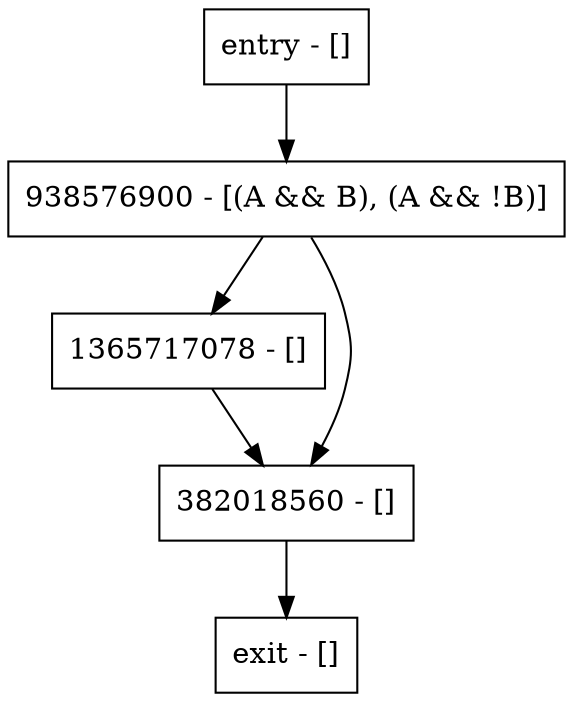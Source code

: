 digraph foo {
node [shape=record];
entry [label="entry - []"];
exit [label="exit - []"];
1365717078 [label="1365717078 - []"];
938576900 [label="938576900 - [(A && B), (A && !B)]"];
382018560 [label="382018560 - []"];
entry;
exit;
entry -> 938576900;
1365717078 -> 382018560;
938576900 -> 1365717078;
938576900 -> 382018560;
382018560 -> exit;
}
